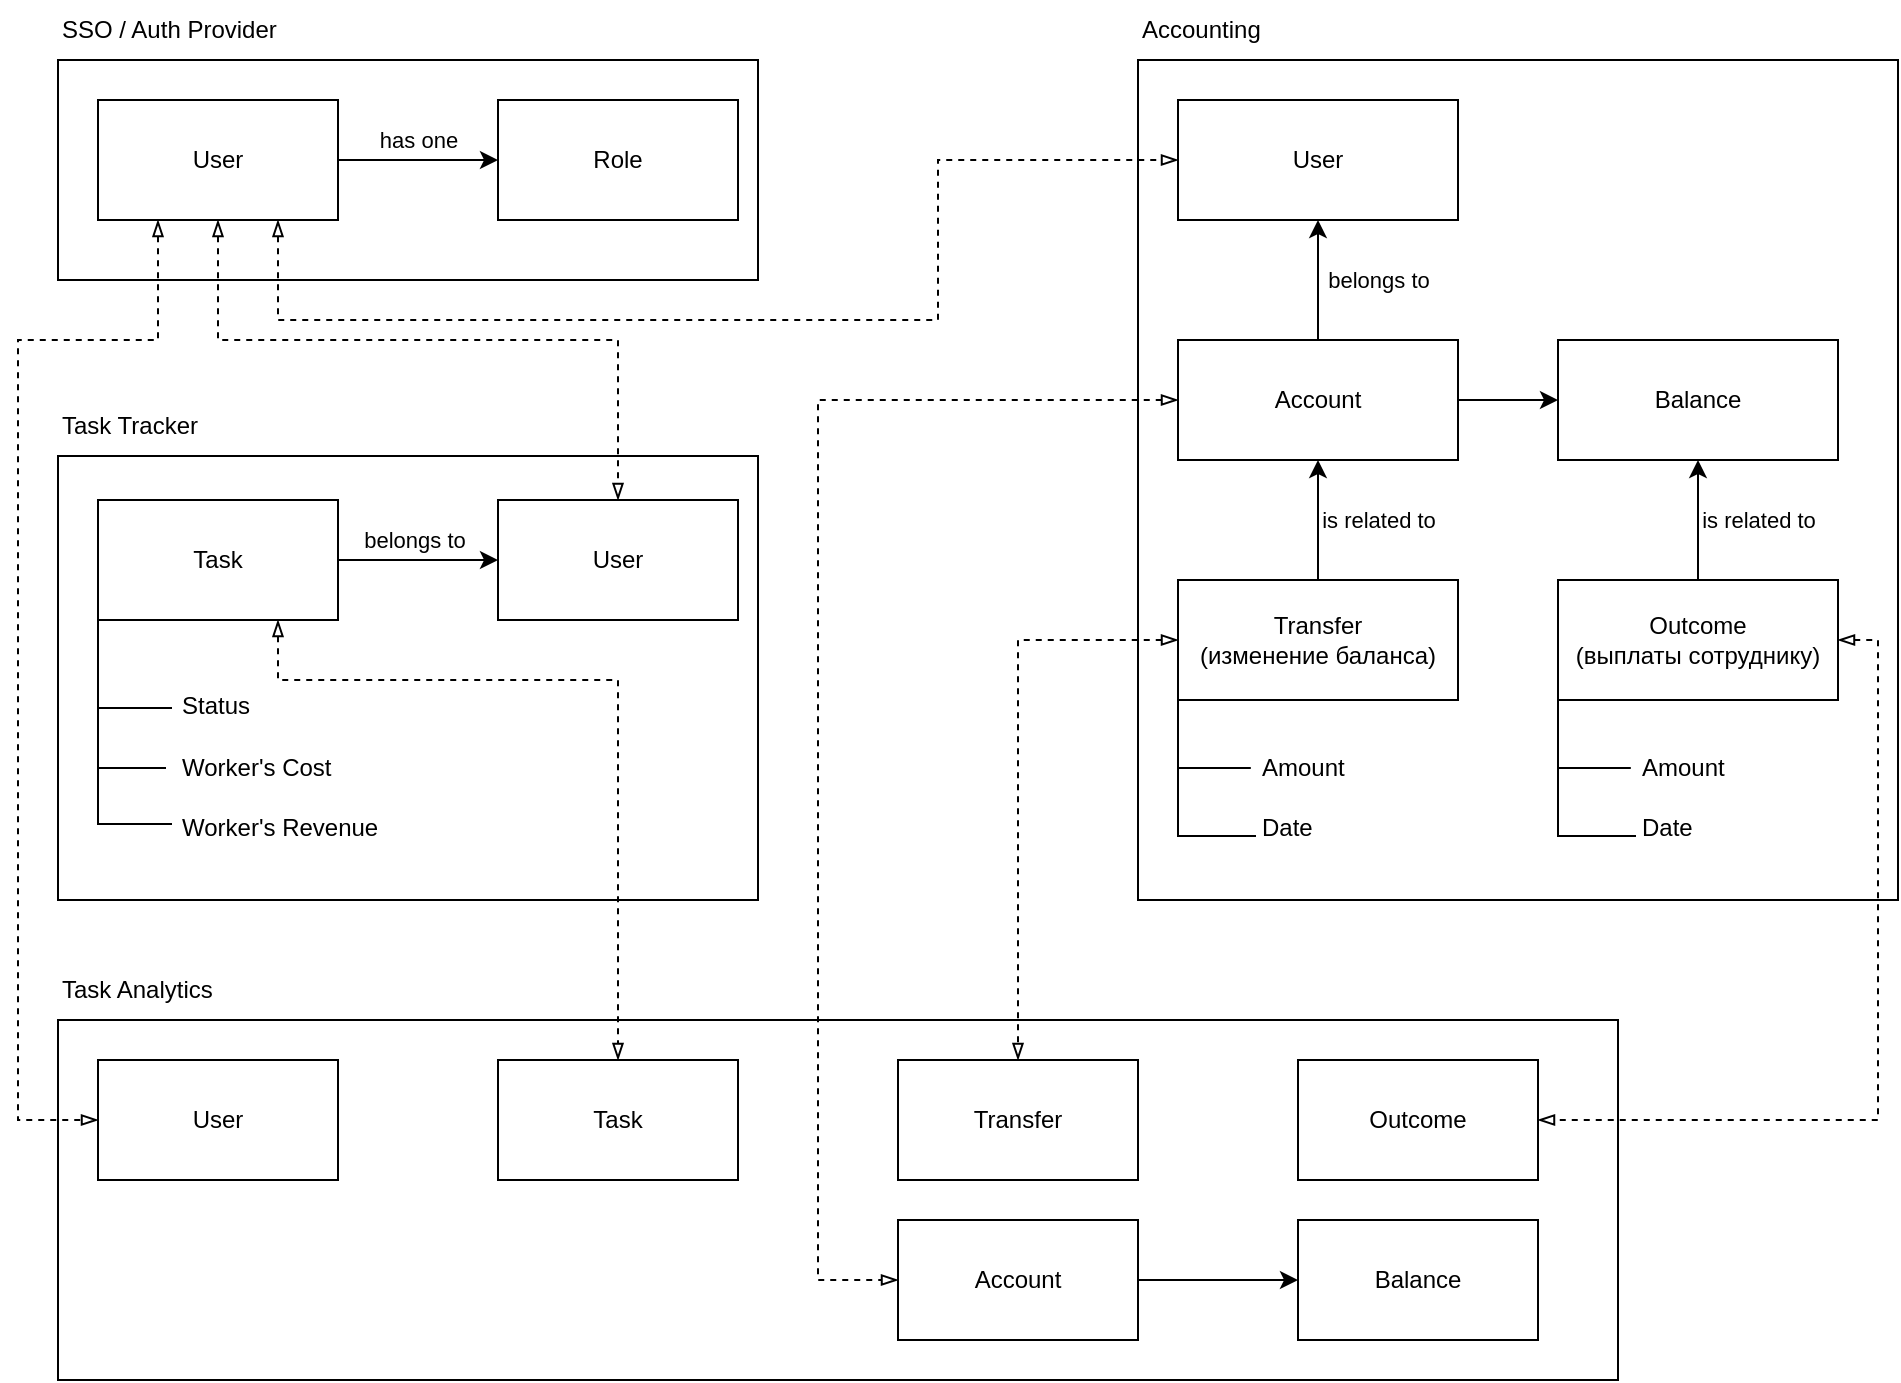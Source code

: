 <mxfile version="21.6.5" type="device">
  <diagram name="Страница 1" id="cTMR5VHDAyLMnO9CK7PR">
    <mxGraphModel dx="1434" dy="859" grid="1" gridSize="10" guides="1" tooltips="1" connect="1" arrows="1" fold="1" page="1" pageScale="1" pageWidth="1169" pageHeight="827" math="0" shadow="0">
      <root>
        <mxCell id="0" />
        <mxCell id="1" parent="0" />
        <mxCell id="2eMlXJKE9RkkuXGHtKKb-72" value="" style="rounded=0;whiteSpace=wrap;html=1;fillColor=none;" parent="1" vertex="1">
          <mxGeometry x="60" y="540" width="780" height="180" as="geometry" />
        </mxCell>
        <mxCell id="2eMlXJKE9RkkuXGHtKKb-52" value="" style="rounded=0;whiteSpace=wrap;html=1;fillColor=none;" parent="1" vertex="1">
          <mxGeometry x="600" y="60" width="380" height="420" as="geometry" />
        </mxCell>
        <mxCell id="2eMlXJKE9RkkuXGHtKKb-51" value="" style="rounded=0;whiteSpace=wrap;html=1;fillColor=none;" parent="1" vertex="1">
          <mxGeometry x="60" y="258" width="350" height="222" as="geometry" />
        </mxCell>
        <mxCell id="2eMlXJKE9RkkuXGHtKKb-50" value="" style="rounded=0;whiteSpace=wrap;html=1;fillColor=none;" parent="1" vertex="1">
          <mxGeometry x="60" y="60" width="350" height="110" as="geometry" />
        </mxCell>
        <mxCell id="2eMlXJKE9RkkuXGHtKKb-11" style="edgeStyle=orthogonalEdgeStyle;rounded=0;orthogonalLoop=1;jettySize=auto;html=1;exitX=1;exitY=0.5;exitDx=0;exitDy=0;entryX=0;entryY=0.5;entryDx=0;entryDy=0;" parent="1" source="2eMlXJKE9RkkuXGHtKKb-9" target="2eMlXJKE9RkkuXGHtKKb-10" edge="1">
          <mxGeometry relative="1" as="geometry" />
        </mxCell>
        <mxCell id="2eMlXJKE9RkkuXGHtKKb-14" value="has one" style="edgeLabel;html=1;align=center;verticalAlign=middle;resizable=0;points=[];" parent="2eMlXJKE9RkkuXGHtKKb-11" vertex="1" connectable="0">
          <mxGeometry x="-0.2" y="-3" relative="1" as="geometry">
            <mxPoint x="8" y="-13" as="offset" />
          </mxGeometry>
        </mxCell>
        <mxCell id="2eMlXJKE9RkkuXGHtKKb-17" style="edgeStyle=orthogonalEdgeStyle;orthogonalLoop=1;jettySize=auto;html=1;exitX=0.5;exitY=1;exitDx=0;exitDy=0;entryX=0.5;entryY=0;entryDx=0;entryDy=0;rounded=0;strokeColor=default;endArrow=blockThin;endFill=0;startArrow=blockThin;startFill=0;dashed=1;" parent="1" source="2eMlXJKE9RkkuXGHtKKb-9" target="2eMlXJKE9RkkuXGHtKKb-13" edge="1">
          <mxGeometry relative="1" as="geometry">
            <Array as="points">
              <mxPoint x="140" y="200" />
              <mxPoint x="340" y="200" />
            </Array>
          </mxGeometry>
        </mxCell>
        <mxCell id="2eMlXJKE9RkkuXGHtKKb-39" style="edgeStyle=orthogonalEdgeStyle;rounded=0;orthogonalLoop=1;jettySize=auto;html=1;exitX=0.75;exitY=1;exitDx=0;exitDy=0;entryX=0;entryY=0.5;entryDx=0;entryDy=0;startArrow=blockThin;startFill=0;endArrow=blockThin;endFill=0;dashed=1;" parent="1" source="2eMlXJKE9RkkuXGHtKKb-9" target="2eMlXJKE9RkkuXGHtKKb-35" edge="1">
          <mxGeometry relative="1" as="geometry">
            <Array as="points">
              <mxPoint x="170" y="190" />
              <mxPoint x="500" y="190" />
              <mxPoint x="500" y="110" />
            </Array>
          </mxGeometry>
        </mxCell>
        <mxCell id="2eMlXJKE9RkkuXGHtKKb-64" style="edgeStyle=orthogonalEdgeStyle;rounded=0;orthogonalLoop=1;jettySize=auto;html=1;exitX=0.25;exitY=1;exitDx=0;exitDy=0;entryX=0;entryY=0.5;entryDx=0;entryDy=0;endArrow=blockThin;endFill=0;startArrow=blockThin;startFill=0;dashed=1;" parent="1" source="2eMlXJKE9RkkuXGHtKKb-9" target="2eMlXJKE9RkkuXGHtKKb-56" edge="1">
          <mxGeometry relative="1" as="geometry">
            <Array as="points">
              <mxPoint x="110" y="200" />
              <mxPoint x="40" y="200" />
              <mxPoint x="40" y="590" />
            </Array>
          </mxGeometry>
        </mxCell>
        <mxCell id="2eMlXJKE9RkkuXGHtKKb-9" value="User" style="rounded=0;whiteSpace=wrap;html=1;" parent="1" vertex="1">
          <mxGeometry x="80" y="80" width="120" height="60" as="geometry" />
        </mxCell>
        <mxCell id="2eMlXJKE9RkkuXGHtKKb-10" value="Role" style="rounded=0;whiteSpace=wrap;html=1;" parent="1" vertex="1">
          <mxGeometry x="280" y="80" width="120" height="60" as="geometry" />
        </mxCell>
        <mxCell id="2eMlXJKE9RkkuXGHtKKb-15" style="edgeStyle=orthogonalEdgeStyle;rounded=0;orthogonalLoop=1;jettySize=auto;html=1;exitX=1;exitY=0.5;exitDx=0;exitDy=0;entryX=0;entryY=0.5;entryDx=0;entryDy=0;" parent="1" source="2eMlXJKE9RkkuXGHtKKb-12" target="2eMlXJKE9RkkuXGHtKKb-13" edge="1">
          <mxGeometry relative="1" as="geometry" />
        </mxCell>
        <mxCell id="2eMlXJKE9RkkuXGHtKKb-16" value="belongs to" style="edgeLabel;html=1;align=center;verticalAlign=middle;resizable=0;points=[];" parent="2eMlXJKE9RkkuXGHtKKb-15" vertex="1" connectable="0">
          <mxGeometry x="-0.05" y="1" relative="1" as="geometry">
            <mxPoint y="-9" as="offset" />
          </mxGeometry>
        </mxCell>
        <mxCell id="2eMlXJKE9RkkuXGHtKKb-31" style="edgeStyle=orthogonalEdgeStyle;rounded=0;orthogonalLoop=1;jettySize=auto;html=1;exitX=0;exitY=1;exitDx=0;exitDy=0;entryX=-0.06;entryY=0.5;entryDx=0;entryDy=0;entryPerimeter=0;endArrow=none;endFill=0;" parent="1" source="2eMlXJKE9RkkuXGHtKKb-12" target="2eMlXJKE9RkkuXGHtKKb-23" edge="1">
          <mxGeometry relative="1" as="geometry">
            <mxPoint x="80" y="420" as="targetPoint" />
            <Array as="points">
              <mxPoint x="80" y="414" />
            </Array>
          </mxGeometry>
        </mxCell>
        <mxCell id="2eMlXJKE9RkkuXGHtKKb-65" style="edgeStyle=orthogonalEdgeStyle;rounded=0;orthogonalLoop=1;jettySize=auto;html=1;exitX=0.75;exitY=1;exitDx=0;exitDy=0;entryX=0.5;entryY=0;entryDx=0;entryDy=0;endArrow=blockThin;endFill=0;startArrow=blockThin;startFill=0;dashed=1;" parent="1" source="2eMlXJKE9RkkuXGHtKKb-12" target="2eMlXJKE9RkkuXGHtKKb-58" edge="1">
          <mxGeometry relative="1" as="geometry">
            <Array as="points">
              <mxPoint x="170" y="370" />
              <mxPoint x="340" y="370" />
            </Array>
          </mxGeometry>
        </mxCell>
        <mxCell id="2eMlXJKE9RkkuXGHtKKb-12" value="Task" style="rounded=0;whiteSpace=wrap;html=1;" parent="1" vertex="1">
          <mxGeometry x="80" y="280" width="120" height="60" as="geometry" />
        </mxCell>
        <mxCell id="2eMlXJKE9RkkuXGHtKKb-13" value="User" style="rounded=0;whiteSpace=wrap;html=1;" parent="1" vertex="1">
          <mxGeometry x="280" y="280" width="120" height="60" as="geometry" />
        </mxCell>
        <mxCell id="2eMlXJKE9RkkuXGHtKKb-22" value="Status" style="text;html=1;align=left;verticalAlign=middle;resizable=0;points=[];autosize=1;strokeColor=none;fillColor=none;" parent="1" vertex="1">
          <mxGeometry x="120" y="368" width="60" height="30" as="geometry" />
        </mxCell>
        <mxCell id="2eMlXJKE9RkkuXGHtKKb-23" value="Worker&#39;s Cost" style="text;html=1;align=left;verticalAlign=middle;resizable=0;points=[];autosize=1;strokeColor=none;fillColor=none;" parent="1" vertex="1">
          <mxGeometry x="120" y="399" width="100" height="30" as="geometry" />
        </mxCell>
        <mxCell id="2eMlXJKE9RkkuXGHtKKb-30" value="Worker&#39;s Revenue" style="text;html=1;align=left;verticalAlign=middle;resizable=0;points=[];autosize=1;strokeColor=none;fillColor=none;" parent="1" vertex="1">
          <mxGeometry x="120" y="429" width="120" height="30" as="geometry" />
        </mxCell>
        <mxCell id="2eMlXJKE9RkkuXGHtKKb-33" style="edgeStyle=orthogonalEdgeStyle;rounded=0;orthogonalLoop=1;jettySize=auto;html=1;exitX=0;exitY=1;exitDx=0;exitDy=0;entryX=-0.06;entryY=0.5;entryDx=0;entryDy=0;entryPerimeter=0;endArrow=none;endFill=0;" parent="1" edge="1">
          <mxGeometry relative="1" as="geometry">
            <mxPoint x="117" y="384" as="targetPoint" />
            <mxPoint x="80" y="310" as="sourcePoint" />
            <Array as="points">
              <mxPoint x="80" y="384" />
            </Array>
          </mxGeometry>
        </mxCell>
        <mxCell id="2eMlXJKE9RkkuXGHtKKb-34" style="edgeStyle=orthogonalEdgeStyle;rounded=0;orthogonalLoop=1;jettySize=auto;html=1;exitX=0;exitY=1;exitDx=0;exitDy=0;entryX=-0.06;entryY=0.5;entryDx=0;entryDy=0;entryPerimeter=0;endArrow=none;endFill=0;" parent="1" edge="1">
          <mxGeometry relative="1" as="geometry">
            <mxPoint x="117" y="442" as="targetPoint" />
            <mxPoint x="80" y="368" as="sourcePoint" />
            <Array as="points">
              <mxPoint x="80" y="442" />
            </Array>
          </mxGeometry>
        </mxCell>
        <mxCell id="2eMlXJKE9RkkuXGHtKKb-35" value="User" style="rounded=0;whiteSpace=wrap;html=1;" parent="1" vertex="1">
          <mxGeometry x="620" y="80" width="140" height="60" as="geometry" />
        </mxCell>
        <mxCell id="2eMlXJKE9RkkuXGHtKKb-38" value="" style="edgeStyle=orthogonalEdgeStyle;rounded=0;orthogonalLoop=1;jettySize=auto;html=1;" parent="1" source="2eMlXJKE9RkkuXGHtKKb-36" target="2eMlXJKE9RkkuXGHtKKb-37" edge="1">
          <mxGeometry relative="1" as="geometry" />
        </mxCell>
        <mxCell id="2eMlXJKE9RkkuXGHtKKb-40" value="" style="edgeStyle=orthogonalEdgeStyle;rounded=0;orthogonalLoop=1;jettySize=auto;html=1;" parent="1" source="2eMlXJKE9RkkuXGHtKKb-36" target="2eMlXJKE9RkkuXGHtKKb-35" edge="1">
          <mxGeometry relative="1" as="geometry" />
        </mxCell>
        <mxCell id="2eMlXJKE9RkkuXGHtKKb-70" style="edgeStyle=orthogonalEdgeStyle;rounded=0;orthogonalLoop=1;jettySize=auto;html=1;exitX=0;exitY=0.5;exitDx=0;exitDy=0;entryX=0;entryY=0.5;entryDx=0;entryDy=0;startArrow=blockThin;startFill=0;endArrow=blockThin;endFill=0;dashed=1;" parent="1" source="2eMlXJKE9RkkuXGHtKKb-36" target="2eMlXJKE9RkkuXGHtKKb-68" edge="1">
          <mxGeometry relative="1" as="geometry">
            <Array as="points">
              <mxPoint x="440" y="230" />
              <mxPoint x="440" y="670" />
            </Array>
          </mxGeometry>
        </mxCell>
        <mxCell id="2eMlXJKE9RkkuXGHtKKb-36" value="Account" style="rounded=0;whiteSpace=wrap;html=1;" parent="1" vertex="1">
          <mxGeometry x="620" y="200" width="140" height="60" as="geometry" />
        </mxCell>
        <mxCell id="2eMlXJKE9RkkuXGHtKKb-37" value="Balance" style="rounded=0;whiteSpace=wrap;html=1;" parent="1" vertex="1">
          <mxGeometry x="810" y="200" width="140" height="60" as="geometry" />
        </mxCell>
        <mxCell id="2eMlXJKE9RkkuXGHtKKb-41" value="belongs to" style="edgeLabel;html=1;align=center;verticalAlign=middle;resizable=0;points=[];" parent="1" vertex="1" connectable="0">
          <mxGeometry x="720" y="170" as="geometry" />
        </mxCell>
        <mxCell id="2eMlXJKE9RkkuXGHtKKb-53" style="edgeStyle=orthogonalEdgeStyle;rounded=0;orthogonalLoop=1;jettySize=auto;html=1;exitX=0.5;exitY=0;exitDx=0;exitDy=0;entryX=0.5;entryY=1;entryDx=0;entryDy=0;" parent="1" source="2eMlXJKE9RkkuXGHtKKb-42" target="2eMlXJKE9RkkuXGHtKKb-36" edge="1">
          <mxGeometry relative="1" as="geometry" />
        </mxCell>
        <mxCell id="2eMlXJKE9RkkuXGHtKKb-66" style="edgeStyle=orthogonalEdgeStyle;rounded=0;orthogonalLoop=1;jettySize=auto;html=1;exitX=0;exitY=0.5;exitDx=0;exitDy=0;entryX=0.5;entryY=0;entryDx=0;entryDy=0;endArrow=blockThin;endFill=0;startArrow=blockThin;startFill=0;dashed=1;" parent="1" source="2eMlXJKE9RkkuXGHtKKb-42" target="2eMlXJKE9RkkuXGHtKKb-57" edge="1">
          <mxGeometry relative="1" as="geometry" />
        </mxCell>
        <mxCell id="2eMlXJKE9RkkuXGHtKKb-42" value="Transfer&lt;br&gt;(изменение баланса)" style="rounded=0;whiteSpace=wrap;html=1;" parent="1" vertex="1">
          <mxGeometry x="620" y="320" width="140" height="60" as="geometry" />
        </mxCell>
        <mxCell id="2eMlXJKE9RkkuXGHtKKb-44" style="edgeStyle=orthogonalEdgeStyle;rounded=0;orthogonalLoop=1;jettySize=auto;html=1;exitX=0;exitY=1;exitDx=0;exitDy=0;entryX=-0.06;entryY=0.5;entryDx=0;entryDy=0;entryPerimeter=0;endArrow=none;endFill=0;" parent="1" target="2eMlXJKE9RkkuXGHtKKb-46" edge="1">
          <mxGeometry relative="1" as="geometry">
            <mxPoint x="620" y="460" as="targetPoint" />
            <mxPoint x="620" y="380" as="sourcePoint" />
            <Array as="points">
              <mxPoint x="620" y="414" />
            </Array>
          </mxGeometry>
        </mxCell>
        <mxCell id="2eMlXJKE9RkkuXGHtKKb-46" value="Amount" style="text;html=1;align=left;verticalAlign=middle;resizable=0;points=[];autosize=1;strokeColor=none;fillColor=none;" parent="1" vertex="1">
          <mxGeometry x="660" y="399" width="60" height="30" as="geometry" />
        </mxCell>
        <mxCell id="2eMlXJKE9RkkuXGHtKKb-47" value="Date" style="text;html=1;align=left;verticalAlign=middle;resizable=0;points=[];autosize=1;strokeColor=none;fillColor=none;" parent="1" vertex="1">
          <mxGeometry x="660" y="429" width="50" height="30" as="geometry" />
        </mxCell>
        <mxCell id="2eMlXJKE9RkkuXGHtKKb-49" style="edgeStyle=orthogonalEdgeStyle;rounded=0;orthogonalLoop=1;jettySize=auto;html=1;exitX=0;exitY=1;exitDx=0;exitDy=0;entryX=-0.02;entryY=0.633;entryDx=0;entryDy=0;entryPerimeter=0;endArrow=none;endFill=0;" parent="1" target="2eMlXJKE9RkkuXGHtKKb-47" edge="1">
          <mxGeometry relative="1" as="geometry">
            <mxPoint x="656" y="414" as="targetPoint" />
            <mxPoint x="620" y="380" as="sourcePoint" />
            <Array as="points">
              <mxPoint x="620" y="448" />
            </Array>
          </mxGeometry>
        </mxCell>
        <mxCell id="2eMlXJKE9RkkuXGHtKKb-54" value="is related to" style="edgeLabel;html=1;align=center;verticalAlign=middle;resizable=0;points=[];" parent="1" vertex="1" connectable="0">
          <mxGeometry x="720" y="290" as="geometry" />
        </mxCell>
        <mxCell id="2eMlXJKE9RkkuXGHtKKb-56" value="User" style="rounded=0;whiteSpace=wrap;html=1;" parent="1" vertex="1">
          <mxGeometry x="80" y="560" width="120" height="60" as="geometry" />
        </mxCell>
        <mxCell id="2eMlXJKE9RkkuXGHtKKb-57" value="Transfer" style="rounded=0;whiteSpace=wrap;html=1;" parent="1" vertex="1">
          <mxGeometry x="480" y="560" width="120" height="60" as="geometry" />
        </mxCell>
        <mxCell id="2eMlXJKE9RkkuXGHtKKb-58" value="Task" style="rounded=0;whiteSpace=wrap;html=1;" parent="1" vertex="1">
          <mxGeometry x="280" y="560" width="120" height="60" as="geometry" />
        </mxCell>
        <mxCell id="2eMlXJKE9RkkuXGHtKKb-62" value="" style="edgeStyle=orthogonalEdgeStyle;rounded=0;orthogonalLoop=1;jettySize=auto;html=1;" parent="1" source="2eMlXJKE9RkkuXGHtKKb-59" target="2eMlXJKE9RkkuXGHtKKb-37" edge="1">
          <mxGeometry relative="1" as="geometry" />
        </mxCell>
        <mxCell id="2eMlXJKE9RkkuXGHtKKb-84" style="edgeStyle=orthogonalEdgeStyle;rounded=0;orthogonalLoop=1;jettySize=auto;html=1;exitX=1;exitY=0.5;exitDx=0;exitDy=0;entryX=1;entryY=0.5;entryDx=0;entryDy=0;startArrow=blockThin;startFill=0;endArrow=blockThin;endFill=0;dashed=1;" parent="1" source="2eMlXJKE9RkkuXGHtKKb-59" target="2eMlXJKE9RkkuXGHtKKb-83" edge="1">
          <mxGeometry relative="1" as="geometry" />
        </mxCell>
        <mxCell id="2eMlXJKE9RkkuXGHtKKb-59" value="Outcome&lt;br&gt;(выплаты сотруднику)" style="rounded=0;whiteSpace=wrap;html=1;" parent="1" vertex="1">
          <mxGeometry x="810" y="320" width="140" height="60" as="geometry" />
        </mxCell>
        <mxCell id="2eMlXJKE9RkkuXGHtKKb-63" value="is related to" style="edgeLabel;html=1;align=center;verticalAlign=middle;resizable=0;points=[];" parent="1" vertex="1" connectable="0">
          <mxGeometry x="910" y="290" as="geometry" />
        </mxCell>
        <mxCell id="2eMlXJKE9RkkuXGHtKKb-67" value="" style="edgeStyle=orthogonalEdgeStyle;rounded=0;orthogonalLoop=1;jettySize=auto;html=1;" parent="1" source="2eMlXJKE9RkkuXGHtKKb-68" target="2eMlXJKE9RkkuXGHtKKb-69" edge="1">
          <mxGeometry relative="1" as="geometry" />
        </mxCell>
        <mxCell id="2eMlXJKE9RkkuXGHtKKb-68" value="Account" style="rounded=0;whiteSpace=wrap;html=1;" parent="1" vertex="1">
          <mxGeometry x="480" y="640" width="120" height="60" as="geometry" />
        </mxCell>
        <mxCell id="2eMlXJKE9RkkuXGHtKKb-69" value="Balance" style="rounded=0;whiteSpace=wrap;html=1;" parent="1" vertex="1">
          <mxGeometry x="680" y="640" width="120" height="60" as="geometry" />
        </mxCell>
        <mxCell id="2eMlXJKE9RkkuXGHtKKb-74" value="SSO / Auth Provider" style="text;html=1;align=left;verticalAlign=middle;resizable=0;points=[];autosize=1;strokeColor=none;fillColor=none;" parent="1" vertex="1">
          <mxGeometry x="60" y="30" width="130" height="30" as="geometry" />
        </mxCell>
        <mxCell id="2eMlXJKE9RkkuXGHtKKb-75" value="Accounting" style="text;html=1;align=left;verticalAlign=middle;resizable=0;points=[];autosize=1;strokeColor=none;fillColor=none;" parent="1" vertex="1">
          <mxGeometry x="600" y="30" width="80" height="30" as="geometry" />
        </mxCell>
        <mxCell id="2eMlXJKE9RkkuXGHtKKb-76" value="Task Tracker" style="text;html=1;align=left;verticalAlign=middle;resizable=0;points=[];autosize=1;strokeColor=none;fillColor=none;" parent="1" vertex="1">
          <mxGeometry x="60" y="228" width="90" height="30" as="geometry" />
        </mxCell>
        <mxCell id="2eMlXJKE9RkkuXGHtKKb-77" value="Task Analytics" style="text;html=1;align=left;verticalAlign=middle;resizable=0;points=[];autosize=1;strokeColor=none;fillColor=none;" parent="1" vertex="1">
          <mxGeometry x="60" y="510" width="100" height="30" as="geometry" />
        </mxCell>
        <mxCell id="2eMlXJKE9RkkuXGHtKKb-79" style="edgeStyle=orthogonalEdgeStyle;rounded=0;orthogonalLoop=1;jettySize=auto;html=1;exitX=0;exitY=1;exitDx=0;exitDy=0;entryX=-0.06;entryY=0.5;entryDx=0;entryDy=0;entryPerimeter=0;endArrow=none;endFill=0;" parent="1" target="2eMlXJKE9RkkuXGHtKKb-80" edge="1">
          <mxGeometry relative="1" as="geometry">
            <mxPoint x="810" y="460" as="targetPoint" />
            <mxPoint x="810" y="380" as="sourcePoint" />
            <Array as="points">
              <mxPoint x="810" y="414" />
            </Array>
          </mxGeometry>
        </mxCell>
        <mxCell id="2eMlXJKE9RkkuXGHtKKb-80" value="Amount" style="text;html=1;align=left;verticalAlign=middle;resizable=0;points=[];autosize=1;strokeColor=none;fillColor=none;" parent="1" vertex="1">
          <mxGeometry x="850" y="399" width="60" height="30" as="geometry" />
        </mxCell>
        <mxCell id="2eMlXJKE9RkkuXGHtKKb-81" value="Date" style="text;html=1;align=left;verticalAlign=middle;resizable=0;points=[];autosize=1;strokeColor=none;fillColor=none;" parent="1" vertex="1">
          <mxGeometry x="850" y="429" width="50" height="30" as="geometry" />
        </mxCell>
        <mxCell id="2eMlXJKE9RkkuXGHtKKb-82" style="edgeStyle=orthogonalEdgeStyle;rounded=0;orthogonalLoop=1;jettySize=auto;html=1;exitX=0;exitY=1;exitDx=0;exitDy=0;entryX=-0.02;entryY=0.633;entryDx=0;entryDy=0;entryPerimeter=0;endArrow=none;endFill=0;" parent="1" target="2eMlXJKE9RkkuXGHtKKb-81" edge="1">
          <mxGeometry relative="1" as="geometry">
            <mxPoint x="846" y="414" as="targetPoint" />
            <mxPoint x="810" y="380" as="sourcePoint" />
            <Array as="points">
              <mxPoint x="810" y="448" />
            </Array>
          </mxGeometry>
        </mxCell>
        <mxCell id="2eMlXJKE9RkkuXGHtKKb-83" value="Outcome" style="rounded=0;whiteSpace=wrap;html=1;" parent="1" vertex="1">
          <mxGeometry x="680" y="560" width="120" height="60" as="geometry" />
        </mxCell>
      </root>
    </mxGraphModel>
  </diagram>
</mxfile>
